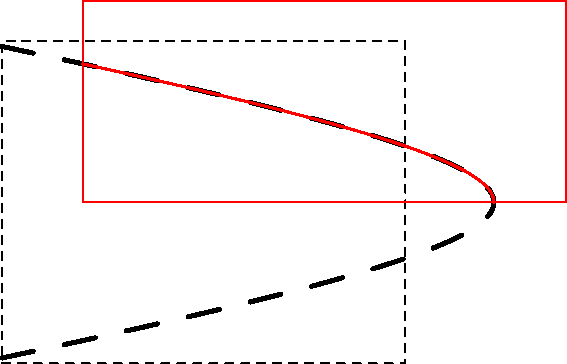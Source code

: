     import geometry;
    size(10cm,0);

    point P1=(-3,0), P2=(3,0);
    hyperbola H=hyperbola(P1,P2,2.95);

    draw(box((-6,-1),(-3.5,1)), dashed);
    draw((path)H, 2*bp+dashed);

    H.bmin=(-5.5,0);
    H.bmax=(-2.5,1.25);
    draw(box(H.bmin,H.bmax), red);
    draw((path)H, bp+red);
